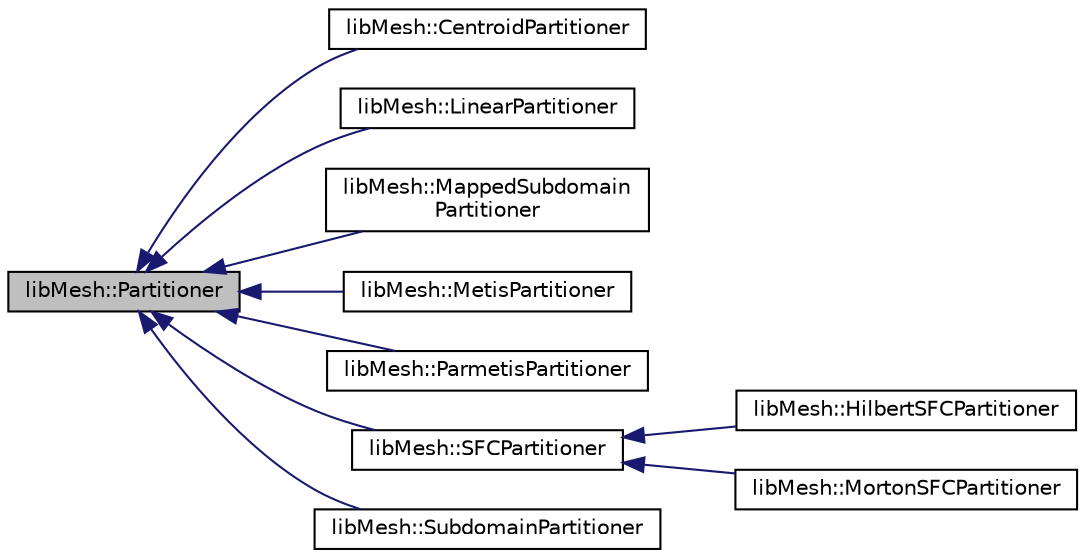 digraph "libMesh::Partitioner"
{
 // INTERACTIVE_SVG=YES
  edge [fontname="Helvetica",fontsize="10",labelfontname="Helvetica",labelfontsize="10"];
  node [fontname="Helvetica",fontsize="10",shape=record];
  rankdir="LR";
  Node1 [label="libMesh::Partitioner",height=0.2,width=0.4,color="black", fillcolor="grey75", style="filled" fontcolor="black"];
  Node1 -> Node2 [dir="back",color="midnightblue",fontsize="10",style="solid",fontname="Helvetica"];
  Node2 [label="libMesh::CentroidPartitioner",height=0.2,width=0.4,color="black", fillcolor="white", style="filled",URL="$classlibMesh_1_1CentroidPartitioner.html",tooltip="Partitions the Mesh based on the locations of element vertex averages. "];
  Node1 -> Node3 [dir="back",color="midnightblue",fontsize="10",style="solid",fontname="Helvetica"];
  Node3 [label="libMesh::LinearPartitioner",height=0.2,width=0.4,color="black", fillcolor="white", style="filled",URL="$classlibMesh_1_1LinearPartitioner.html",tooltip="The LinearPartitioner simply takes the element list and splits it into equal-sized chunks assigned to..."];
  Node1 -> Node4 [dir="back",color="midnightblue",fontsize="10",style="solid",fontname="Helvetica"];
  Node4 [label="libMesh::MappedSubdomain\lPartitioner",height=0.2,width=0.4,color="black", fillcolor="white", style="filled",URL="$classlibMesh_1_1MappedSubdomainPartitioner.html",tooltip="The MappedSubdomainPartitioner partitions the elements based on their subdomain ids. "];
  Node1 -> Node5 [dir="back",color="midnightblue",fontsize="10",style="solid",fontname="Helvetica"];
  Node5 [label="libMesh::MetisPartitioner",height=0.2,width=0.4,color="black", fillcolor="white", style="filled",URL="$classlibMesh_1_1MetisPartitioner.html",tooltip="The MetisPartitioner uses the Metis graph partitioner to partition the elements. "];
  Node1 -> Node6 [dir="back",color="midnightblue",fontsize="10",style="solid",fontname="Helvetica"];
  Node6 [label="libMesh::ParmetisPartitioner",height=0.2,width=0.4,color="black", fillcolor="white", style="filled",URL="$classlibMesh_1_1ParmetisPartitioner.html",tooltip="The ParmetisPartitioner uses the Parmetis graph partitioner to partition the elements. "];
  Node1 -> Node7 [dir="back",color="midnightblue",fontsize="10",style="solid",fontname="Helvetica"];
  Node7 [label="libMesh::SFCPartitioner",height=0.2,width=0.4,color="black", fillcolor="white", style="filled",URL="$classlibMesh_1_1SFCPartitioner.html",tooltip="The SFCPartitioner uses a Hilbert or Morton-ordered space filling curve to partition the elements..."];
  Node7 -> Node8 [dir="back",color="midnightblue",fontsize="10",style="solid",fontname="Helvetica"];
  Node8 [label="libMesh::HilbertSFCPartitioner",height=0.2,width=0.4,color="black", fillcolor="white", style="filled",URL="$classlibMesh_1_1HilbertSFCPartitioner.html",tooltip="The HilbertSFCPartitioner uses a Hilbert space filling curve to partition the elements. "];
  Node7 -> Node9 [dir="back",color="midnightblue",fontsize="10",style="solid",fontname="Helvetica"];
  Node9 [label="libMesh::MortonSFCPartitioner",height=0.2,width=0.4,color="black", fillcolor="white", style="filled",URL="$classlibMesh_1_1MortonSFCPartitioner.html",tooltip="The MortonSFCPartitioner uses a Morton space filling curve to partition the elements. "];
  Node1 -> Node10 [dir="back",color="midnightblue",fontsize="10",style="solid",fontname="Helvetica"];
  Node10 [label="libMesh::SubdomainPartitioner",height=0.2,width=0.4,color="black", fillcolor="white", style="filled",URL="$classlibMesh_1_1SubdomainPartitioner.html",tooltip="The SubdomainPartitioner partitions the elements in &quot;chunks&quot; of user-specified subdomain ids..."];
}
